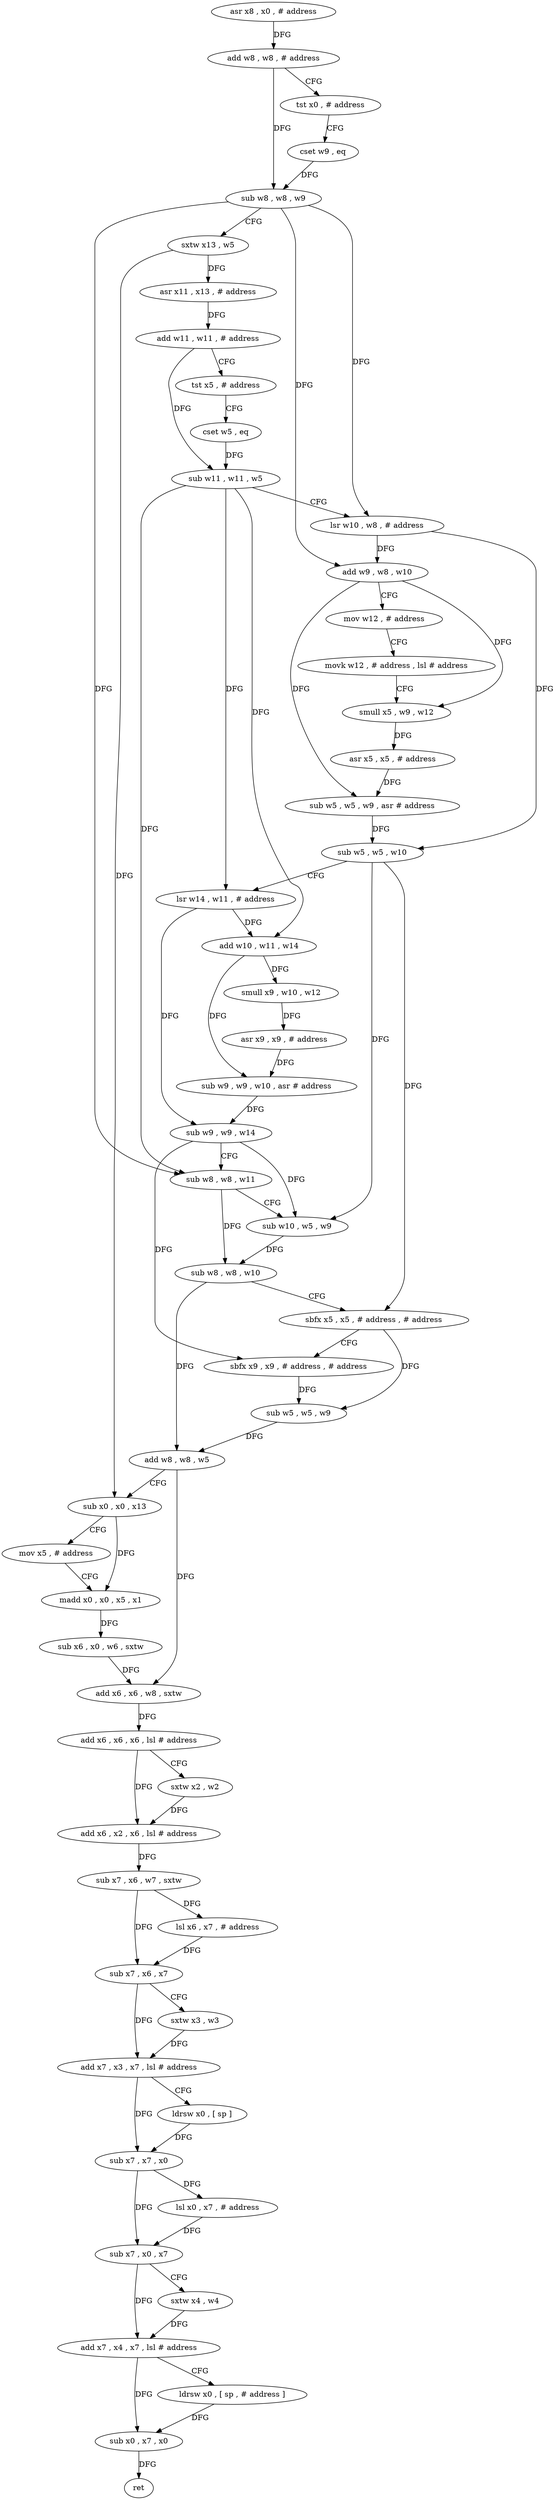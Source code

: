 digraph "func" {
"4389096" [label = "asr x8 , x0 , # address" ]
"4389100" [label = "add w8 , w8 , # address" ]
"4389104" [label = "tst x0 , # address" ]
"4389108" [label = "cset w9 , eq" ]
"4389112" [label = "sub w8 , w8 , w9" ]
"4389116" [label = "sxtw x13 , w5" ]
"4389120" [label = "asr x11 , x13 , # address" ]
"4389124" [label = "add w11 , w11 , # address" ]
"4389128" [label = "tst x5 , # address" ]
"4389132" [label = "cset w5 , eq" ]
"4389136" [label = "sub w11 , w11 , w5" ]
"4389140" [label = "lsr w10 , w8 , # address" ]
"4389144" [label = "add w9 , w8 , w10" ]
"4389148" [label = "mov w12 , # address" ]
"4389152" [label = "movk w12 , # address , lsl # address" ]
"4389156" [label = "smull x5 , w9 , w12" ]
"4389160" [label = "asr x5 , x5 , # address" ]
"4389164" [label = "sub w5 , w5 , w9 , asr # address" ]
"4389168" [label = "sub w5 , w5 , w10" ]
"4389172" [label = "lsr w14 , w11 , # address" ]
"4389176" [label = "add w10 , w11 , w14" ]
"4389180" [label = "smull x9 , w10 , w12" ]
"4389184" [label = "asr x9 , x9 , # address" ]
"4389188" [label = "sub w9 , w9 , w10 , asr # address" ]
"4389192" [label = "sub w9 , w9 , w14" ]
"4389196" [label = "sub w8 , w8 , w11" ]
"4389200" [label = "sub w10 , w5 , w9" ]
"4389204" [label = "sub w8 , w8 , w10" ]
"4389208" [label = "sbfx x5 , x5 , # address , # address" ]
"4389212" [label = "sbfx x9 , x9 , # address , # address" ]
"4389216" [label = "sub w5 , w5 , w9" ]
"4389220" [label = "add w8 , w8 , w5" ]
"4389224" [label = "sub x0 , x0 , x13" ]
"4389228" [label = "mov x5 , # address" ]
"4389232" [label = "madd x0 , x0 , x5 , x1" ]
"4389236" [label = "sub x6 , x0 , w6 , sxtw" ]
"4389240" [label = "add x6 , x6 , w8 , sxtw" ]
"4389244" [label = "add x6 , x6 , x6 , lsl # address" ]
"4389248" [label = "sxtw x2 , w2" ]
"4389252" [label = "add x6 , x2 , x6 , lsl # address" ]
"4389256" [label = "sub x7 , x6 , w7 , sxtw" ]
"4389260" [label = "lsl x6 , x7 , # address" ]
"4389264" [label = "sub x7 , x6 , x7" ]
"4389268" [label = "sxtw x3 , w3" ]
"4389272" [label = "add x7 , x3 , x7 , lsl # address" ]
"4389276" [label = "ldrsw x0 , [ sp ]" ]
"4389280" [label = "sub x7 , x7 , x0" ]
"4389284" [label = "lsl x0 , x7 , # address" ]
"4389288" [label = "sub x7 , x0 , x7" ]
"4389292" [label = "sxtw x4 , w4" ]
"4389296" [label = "add x7 , x4 , x7 , lsl # address" ]
"4389300" [label = "ldrsw x0 , [ sp , # address ]" ]
"4389304" [label = "sub x0 , x7 , x0" ]
"4389308" [label = "ret" ]
"4389096" -> "4389100" [ label = "DFG" ]
"4389100" -> "4389104" [ label = "CFG" ]
"4389100" -> "4389112" [ label = "DFG" ]
"4389104" -> "4389108" [ label = "CFG" ]
"4389108" -> "4389112" [ label = "DFG" ]
"4389112" -> "4389116" [ label = "CFG" ]
"4389112" -> "4389140" [ label = "DFG" ]
"4389112" -> "4389144" [ label = "DFG" ]
"4389112" -> "4389196" [ label = "DFG" ]
"4389116" -> "4389120" [ label = "DFG" ]
"4389116" -> "4389224" [ label = "DFG" ]
"4389120" -> "4389124" [ label = "DFG" ]
"4389124" -> "4389128" [ label = "CFG" ]
"4389124" -> "4389136" [ label = "DFG" ]
"4389128" -> "4389132" [ label = "CFG" ]
"4389132" -> "4389136" [ label = "DFG" ]
"4389136" -> "4389140" [ label = "CFG" ]
"4389136" -> "4389172" [ label = "DFG" ]
"4389136" -> "4389176" [ label = "DFG" ]
"4389136" -> "4389196" [ label = "DFG" ]
"4389140" -> "4389144" [ label = "DFG" ]
"4389140" -> "4389168" [ label = "DFG" ]
"4389144" -> "4389148" [ label = "CFG" ]
"4389144" -> "4389156" [ label = "DFG" ]
"4389144" -> "4389164" [ label = "DFG" ]
"4389148" -> "4389152" [ label = "CFG" ]
"4389152" -> "4389156" [ label = "CFG" ]
"4389156" -> "4389160" [ label = "DFG" ]
"4389160" -> "4389164" [ label = "DFG" ]
"4389164" -> "4389168" [ label = "DFG" ]
"4389168" -> "4389172" [ label = "CFG" ]
"4389168" -> "4389200" [ label = "DFG" ]
"4389168" -> "4389208" [ label = "DFG" ]
"4389172" -> "4389176" [ label = "DFG" ]
"4389172" -> "4389192" [ label = "DFG" ]
"4389176" -> "4389180" [ label = "DFG" ]
"4389176" -> "4389188" [ label = "DFG" ]
"4389180" -> "4389184" [ label = "DFG" ]
"4389184" -> "4389188" [ label = "DFG" ]
"4389188" -> "4389192" [ label = "DFG" ]
"4389192" -> "4389196" [ label = "CFG" ]
"4389192" -> "4389200" [ label = "DFG" ]
"4389192" -> "4389212" [ label = "DFG" ]
"4389196" -> "4389200" [ label = "CFG" ]
"4389196" -> "4389204" [ label = "DFG" ]
"4389200" -> "4389204" [ label = "DFG" ]
"4389204" -> "4389208" [ label = "CFG" ]
"4389204" -> "4389220" [ label = "DFG" ]
"4389208" -> "4389212" [ label = "CFG" ]
"4389208" -> "4389216" [ label = "DFG" ]
"4389212" -> "4389216" [ label = "DFG" ]
"4389216" -> "4389220" [ label = "DFG" ]
"4389220" -> "4389224" [ label = "CFG" ]
"4389220" -> "4389240" [ label = "DFG" ]
"4389224" -> "4389228" [ label = "CFG" ]
"4389224" -> "4389232" [ label = "DFG" ]
"4389228" -> "4389232" [ label = "CFG" ]
"4389232" -> "4389236" [ label = "DFG" ]
"4389236" -> "4389240" [ label = "DFG" ]
"4389240" -> "4389244" [ label = "DFG" ]
"4389244" -> "4389248" [ label = "CFG" ]
"4389244" -> "4389252" [ label = "DFG" ]
"4389248" -> "4389252" [ label = "DFG" ]
"4389252" -> "4389256" [ label = "DFG" ]
"4389256" -> "4389260" [ label = "DFG" ]
"4389256" -> "4389264" [ label = "DFG" ]
"4389260" -> "4389264" [ label = "DFG" ]
"4389264" -> "4389268" [ label = "CFG" ]
"4389264" -> "4389272" [ label = "DFG" ]
"4389268" -> "4389272" [ label = "DFG" ]
"4389272" -> "4389276" [ label = "CFG" ]
"4389272" -> "4389280" [ label = "DFG" ]
"4389276" -> "4389280" [ label = "DFG" ]
"4389280" -> "4389284" [ label = "DFG" ]
"4389280" -> "4389288" [ label = "DFG" ]
"4389284" -> "4389288" [ label = "DFG" ]
"4389288" -> "4389292" [ label = "CFG" ]
"4389288" -> "4389296" [ label = "DFG" ]
"4389292" -> "4389296" [ label = "DFG" ]
"4389296" -> "4389300" [ label = "CFG" ]
"4389296" -> "4389304" [ label = "DFG" ]
"4389300" -> "4389304" [ label = "DFG" ]
"4389304" -> "4389308" [ label = "DFG" ]
}
